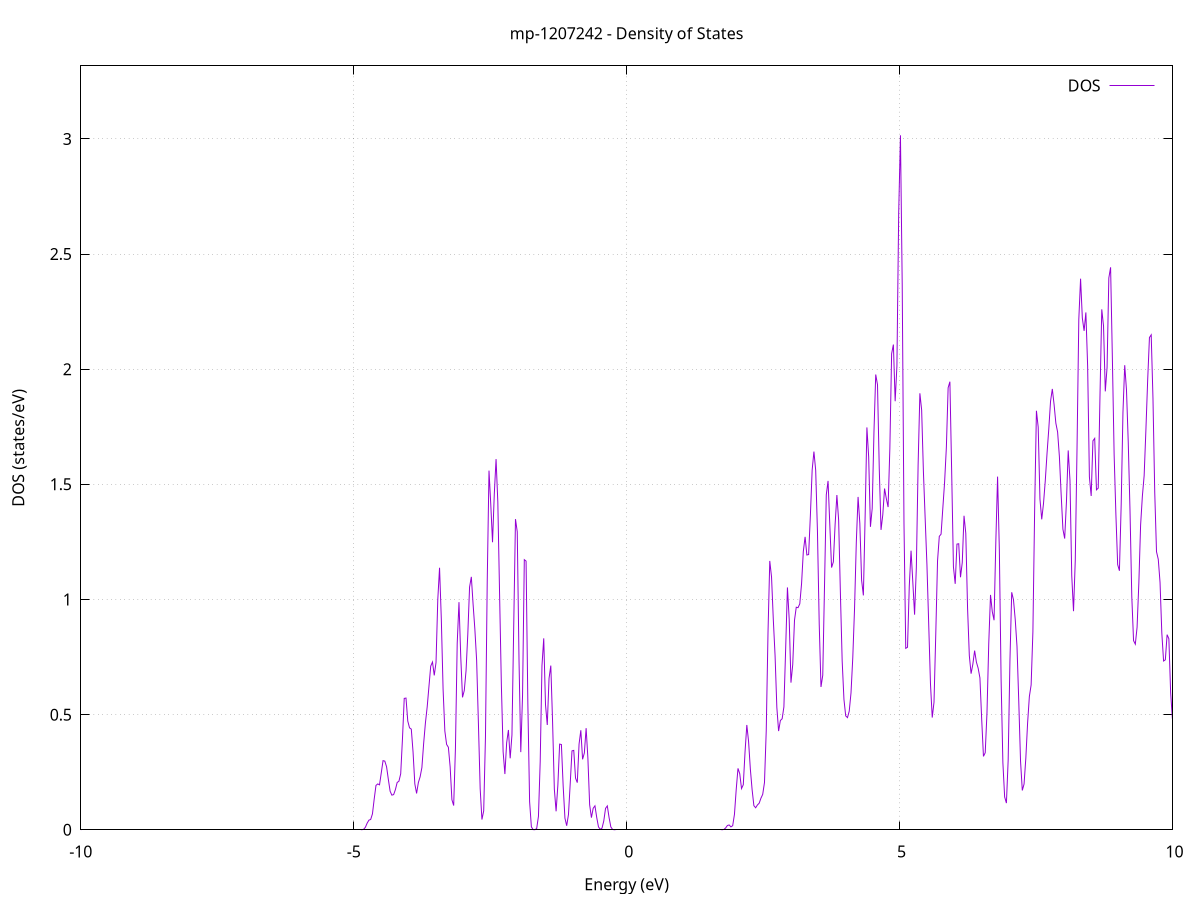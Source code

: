 set title 'mp-1207242 - Density of States'
set xlabel 'Energy (eV)'
set ylabel 'DOS (states/eV)'
set grid
set xrange [-10:10]
set yrange [0:3.317]
set xzeroaxis lt -1
set terminal png size 800,600
set output 'mp-1207242_dos_gnuplot.png'
plot '-' using 1:2 with lines title 'DOS'
-33.837900 0.000000
-33.805600 0.000000
-33.773200 0.000000
-33.740900 0.000000
-33.708500 0.000000
-33.676200 0.000000
-33.643800 0.000000
-33.611500 0.000000
-33.579100 0.000000
-33.546800 0.000000
-33.514400 0.000000
-33.482100 0.000000
-33.449700 0.000000
-33.417400 0.000000
-33.385000 0.000000
-33.352700 0.000000
-33.320300 0.000000
-33.288000 0.000000
-33.255600 0.000000
-33.223300 0.000000
-33.190900 0.000000
-33.158600 0.000000
-33.126200 0.000000
-33.093900 0.000000
-33.061500 0.000000
-33.029100 0.000000
-32.996800 0.000000
-32.964400 0.000000
-32.932100 0.000000
-32.899700 0.000000
-32.867400 0.000000
-32.835000 0.000000
-32.802700 0.000000
-32.770300 0.000000
-32.738000 0.000000
-32.705600 0.000000
-32.673300 0.000000
-32.640900 0.000000
-32.608600 0.000000
-32.576200 0.000000
-32.543900 0.000000
-32.511500 0.000000
-32.479200 0.000000
-32.446800 0.000000
-32.414500 0.000000
-32.382100 0.000000
-32.349800 0.000000
-32.317400 0.000000
-32.285100 0.000000
-32.252700 0.000000
-32.220400 0.000000
-32.188000 0.000000
-32.155700 0.000000
-32.123300 0.000000
-32.091000 0.000000
-32.058600 0.000000
-32.026300 0.000000
-31.993900 0.000000
-31.961600 0.000000
-31.929200 0.000000
-31.896800 0.000000
-31.864500 0.000000
-31.832100 0.000000
-31.799800 0.000000
-31.767400 0.000000
-31.735100 0.000000
-31.702700 0.000000
-31.670400 0.000000
-31.638000 0.000000
-31.605700 0.000000
-31.573300 0.000000
-31.541000 0.000000
-31.508600 0.000000
-31.476300 0.000000
-31.443900 0.000000
-31.411600 0.000000
-31.379200 0.000000
-31.346900 0.000000
-31.314500 0.000000
-31.282200 0.000000
-31.249800 0.000000
-31.217500 0.000000
-31.185100 0.000000
-31.152800 0.000000
-31.120400 0.000000
-31.088100 0.000000
-31.055700 0.000000
-31.023400 0.000100
-30.991000 0.003100
-30.958700 0.041600
-30.926300 0.273400
-30.894000 0.955700
-30.861600 1.995700
-30.829300 3.000200
-30.796900 3.977600
-30.764500 4.869100
-30.732200 4.978000
-30.699800 4.170700
-30.667500 3.141200
-30.635100 2.102300
-30.602800 1.037000
-30.570400 0.310700
-30.538100 0.049900
-30.505700 0.004000
-30.473400 0.000200
-30.441000 0.000000
-30.408700 0.000000
-30.376300 0.000000
-30.344000 0.000000
-30.311600 0.000000
-30.279300 0.000000
-30.246900 0.000000
-30.214600 0.000000
-30.182200 0.000000
-30.149900 0.000000
-30.117500 0.000000
-30.085200 0.000000
-30.052800 0.000000
-30.020500 0.000000
-29.988100 0.000000
-29.955800 0.000000
-29.923400 0.000000
-29.891100 0.000000
-29.858700 0.000000
-29.826400 0.000000
-29.794000 0.000000
-29.761700 0.000000
-29.729300 0.000000
-29.697000 0.000000
-29.664600 0.000000
-29.632200 0.000000
-29.599900 0.000000
-29.567500 0.000000
-29.535200 0.000000
-29.502800 0.000000
-29.470500 0.000000
-29.438100 0.000000
-29.405800 0.000000
-29.373400 0.000000
-29.341100 0.000000
-29.308700 0.000000
-29.276400 0.000000
-29.244000 0.000000
-29.211700 0.000000
-29.179300 0.000000
-29.147000 0.000000
-29.114600 0.000000
-29.082300 0.000000
-29.049900 0.000000
-29.017600 0.000000
-28.985200 0.000000
-28.952900 0.000000
-28.920500 0.000000
-28.888200 0.000000
-28.855800 0.000000
-28.823500 0.000000
-28.791100 0.000000
-28.758800 0.000000
-28.726400 0.000000
-28.694100 0.000000
-28.661700 0.000000
-28.629400 0.000000
-28.597000 0.000000
-28.564700 0.000000
-28.532300 0.000000
-28.499900 0.000000
-28.467600 0.000000
-28.435200 0.000000
-28.402900 0.000000
-28.370500 0.000000
-28.338200 0.000000
-28.305800 0.000000
-28.273500 0.000000
-28.241100 0.000000
-28.208800 0.000000
-28.176400 0.000000
-28.144100 0.000000
-28.111700 0.000000
-28.079400 0.000000
-28.047000 0.000000
-28.014700 0.000000
-27.982300 0.000000
-27.950000 0.000000
-27.917600 0.000000
-27.885300 0.000000
-27.852900 0.000000
-27.820600 0.000000
-27.788200 0.000000
-27.755900 0.000000
-27.723500 0.000000
-27.691200 0.000000
-27.658800 0.000000
-27.626500 0.000000
-27.594100 0.000000
-27.561800 0.000000
-27.529400 0.000000
-27.497100 0.000000
-27.464700 0.000000
-27.432400 0.000000
-27.400000 0.000000
-27.367600 0.000000
-27.335300 0.000000
-27.302900 0.000000
-27.270600 0.000000
-27.238200 0.000000
-27.205900 0.000000
-27.173500 0.000000
-27.141200 0.000000
-27.108800 0.000000
-27.076500 0.000000
-27.044100 0.000000
-27.011800 0.000000
-26.979400 0.000000
-26.947100 0.000000
-26.914700 0.000000
-26.882400 0.000000
-26.850000 0.000000
-26.817700 0.000000
-26.785300 0.000000
-26.753000 0.000000
-26.720600 0.000000
-26.688300 0.000000
-26.655900 0.000000
-26.623600 0.000000
-26.591200 0.000000
-26.558900 0.000000
-26.526500 0.000000
-26.494200 0.000000
-26.461800 0.000000
-26.429500 0.000000
-26.397100 0.000000
-26.364800 0.000000
-26.332400 0.000000
-26.300000 0.000000
-26.267700 0.000000
-26.235300 0.000000
-26.203000 0.000000
-26.170600 0.000000
-26.138300 0.000000
-26.105900 0.000000
-26.073600 0.000000
-26.041200 0.000000
-26.008900 0.000000
-25.976500 0.000000
-25.944200 0.000000
-25.911800 0.000000
-25.879500 0.000000
-25.847100 0.000000
-25.814800 0.000000
-25.782400 0.000000
-25.750100 0.000000
-25.717700 0.000000
-25.685400 0.000000
-25.653000 0.000000
-25.620700 0.000000
-25.588300 0.000000
-25.556000 0.000000
-25.523600 0.000000
-25.491300 0.000000
-25.458900 0.000000
-25.426600 0.000000
-25.394200 0.000000
-25.361900 0.000000
-25.329500 0.000000
-25.297200 0.000000
-25.264800 0.000000
-25.232500 0.000000
-25.200100 0.000000
-25.167700 0.000000
-25.135400 0.000000
-25.103000 0.000000
-25.070700 0.000000
-25.038300 0.000000
-25.006000 0.000000
-24.973600 0.000000
-24.941300 0.000000
-24.908900 0.000000
-24.876600 0.000000
-24.844200 0.000000
-24.811900 0.000000
-24.779500 0.000000
-24.747200 0.000000
-24.714800 0.000000
-24.682500 0.000000
-24.650100 0.000000
-24.617800 0.000000
-24.585400 0.000000
-24.553100 0.000000
-24.520700 0.000000
-24.488400 0.000000
-24.456000 0.000000
-24.423700 0.000000
-24.391300 0.000000
-24.359000 0.000000
-24.326600 0.000000
-24.294300 0.000000
-24.261900 0.000000
-24.229600 0.000000
-24.197200 0.000000
-24.164900 0.000000
-24.132500 0.000000
-24.100200 0.000000
-24.067800 0.000000
-24.035400 0.000000
-24.003100 0.000000
-23.970700 0.000000
-23.938400 0.000000
-23.906000 0.000000
-23.873700 0.000000
-23.841300 0.000000
-23.809000 0.000000
-23.776600 0.000000
-23.744300 0.000000
-23.711900 0.000000
-23.679600 0.000000
-23.647200 0.000000
-23.614900 0.000000
-23.582500 0.000000
-23.550200 0.000000
-23.517800 0.000000
-23.485500 0.000000
-23.453100 0.000000
-23.420800 0.000000
-23.388400 0.000000
-23.356100 0.000000
-23.323700 0.000000
-23.291400 0.000000
-23.259000 0.000000
-23.226700 0.000000
-23.194300 0.000000
-23.162000 0.000000
-23.129600 0.000000
-23.097300 0.000000
-23.064900 0.000000
-23.032600 0.000000
-23.000200 0.000000
-22.967900 0.000000
-22.935500 0.000000
-22.903100 0.000000
-22.870800 0.000000
-22.838400 0.000000
-22.806100 0.000000
-22.773700 0.000000
-22.741400 0.000000
-22.709000 0.000000
-22.676700 0.000000
-22.644300 0.000000
-22.612000 0.000000
-22.579600 0.000000
-22.547300 0.000000
-22.514900 0.000000
-22.482600 0.000000
-22.450200 0.000000
-22.417900 0.000000
-22.385500 0.000000
-22.353200 0.000000
-22.320800 0.000000
-22.288500 0.000000
-22.256100 0.000000
-22.223800 0.000000
-22.191400 0.000000
-22.159100 0.000000
-22.126700 0.000000
-22.094400 0.000000
-22.062000 0.000000
-22.029700 0.000000
-21.997300 0.000000
-21.965000 0.000000
-21.932600 0.000000
-21.900300 0.000000
-21.867900 0.000000
-21.835600 0.000000
-21.803200 0.000000
-21.770800 0.000000
-21.738500 0.000000
-21.706100 0.000000
-21.673800 0.000000
-21.641400 0.000000
-21.609100 0.000000
-21.576700 0.000000
-21.544400 0.000000
-21.512000 0.000000
-21.479700 0.000000
-21.447300 0.000000
-21.415000 0.000000
-21.382600 0.000000
-21.350300 0.000000
-21.317900 0.000000
-21.285600 0.000000
-21.253200 0.000000
-21.220900 0.000000
-21.188500 0.000000
-21.156200 0.000000
-21.123800 0.000000
-21.091500 0.000000
-21.059100 0.000000
-21.026800 0.000000
-20.994400 0.000000
-20.962100 0.000000
-20.929700 0.000000
-20.897400 0.000000
-20.865000 0.000000
-20.832700 0.000000
-20.800300 0.000000
-20.768000 0.000000
-20.735600 0.000000
-20.703300 0.000000
-20.670900 0.000000
-20.638500 0.000000
-20.606200 0.000000
-20.573800 0.000000
-20.541500 0.000000
-20.509100 0.000000
-20.476800 0.000000
-20.444400 0.000000
-20.412100 0.000000
-20.379700 0.000000
-20.347400 0.000000
-20.315000 0.000000
-20.282700 0.000000
-20.250300 0.000000
-20.218000 0.000000
-20.185600 0.000000
-20.153300 0.000000
-20.120900 0.000000
-20.088600 0.000000
-20.056200 0.000000
-20.023900 0.000000
-19.991500 0.000000
-19.959200 0.000000
-19.926800 0.000000
-19.894500 0.000000
-19.862100 0.000000
-19.829800 0.000000
-19.797400 0.000000
-19.765100 0.000000
-19.732700 0.000000
-19.700400 0.000000
-19.668000 0.000000
-19.635700 0.000000
-19.603300 0.000000
-19.571000 0.000000
-19.538600 0.000000
-19.506200 0.000000
-19.473900 0.000000
-19.441500 0.000000
-19.409200 0.000000
-19.376800 0.000000
-19.344500 0.000000
-19.312100 0.000000
-19.279800 0.000000
-19.247400 0.000000
-19.215100 0.000000
-19.182700 0.000000
-19.150400 0.000000
-19.118000 0.000000
-19.085700 0.000000
-19.053300 0.000000
-19.021000 0.000000
-18.988600 0.000000
-18.956300 0.000000
-18.923900 0.000000
-18.891600 0.000000
-18.859200 0.000000
-18.826900 0.000000
-18.794500 0.000000
-18.762200 0.000000
-18.729800 0.000000
-18.697500 0.000000
-18.665100 0.000000
-18.632800 0.000000
-18.600400 0.000000
-18.568100 0.000000
-18.535700 0.000000
-18.503400 0.000000
-18.471000 0.000000
-18.438700 0.000000
-18.406300 0.000000
-18.373900 0.000000
-18.341600 0.000000
-18.309200 0.000000
-18.276900 0.000000
-18.244500 0.000000
-18.212200 0.000000
-18.179800 0.000000
-18.147500 0.000000
-18.115100 0.000000
-18.082800 0.000000
-18.050400 0.000000
-18.018100 0.000000
-17.985700 0.000000
-17.953400 0.000000
-17.921000 0.000000
-17.888700 0.000000
-17.856300 0.000000
-17.824000 0.000000
-17.791600 0.000000
-17.759300 0.000000
-17.726900 0.000000
-17.694600 0.000000
-17.662200 0.000000
-17.629900 0.000000
-17.597500 0.000000
-17.565200 0.000000
-17.532800 0.000000
-17.500500 0.000000
-17.468100 0.000000
-17.435800 0.000000
-17.403400 0.000000
-17.371100 0.000000
-17.338700 0.000000
-17.306400 0.000000
-17.274000 0.000000
-17.241600 0.000000
-17.209300 0.000000
-17.176900 0.000000
-17.144600 0.000000
-17.112200 0.000000
-17.079900 0.000000
-17.047500 0.000000
-17.015200 0.000000
-16.982800 0.000000
-16.950500 0.000000
-16.918100 0.000000
-16.885800 0.000000
-16.853400 0.000000
-16.821100 0.000000
-16.788700 0.000000
-16.756400 0.000000
-16.724000 0.000000
-16.691700 0.000000
-16.659300 0.000000
-16.627000 0.000000
-16.594600 0.000000
-16.562300 0.000000
-16.529900 0.000000
-16.497600 0.000000
-16.465200 0.000000
-16.432900 0.000000
-16.400500 0.000000
-16.368200 0.000000
-16.335800 0.000000
-16.303500 0.000000
-16.271100 0.000000
-16.238800 0.000000
-16.206400 0.000000
-16.174100 0.000000
-16.141700 0.000000
-16.109300 0.000000
-16.077000 0.000000
-16.044600 0.000000
-16.012300 0.000000
-15.979900 0.000000
-15.947600 0.000000
-15.915200 0.000000
-15.882900 0.000000
-15.850500 0.000000
-15.818200 0.000000
-15.785800 0.000000
-15.753500 0.000000
-15.721100 0.000000
-15.688800 0.000000
-15.656400 0.000000
-15.624100 0.000000
-15.591700 0.000000
-15.559400 0.000000
-15.527000 0.000000
-15.494700 0.000000
-15.462300 0.000000
-15.430000 0.000000
-15.397600 0.000000
-15.365300 0.000000
-15.332900 0.000000
-15.300600 0.000000
-15.268200 0.000000
-15.235900 0.000000
-15.203500 0.000000
-15.171200 0.000000
-15.138800 0.000000
-15.106500 0.000000
-15.074100 0.000000
-15.041800 0.000000
-15.009400 0.000000
-14.977000 0.000000
-14.944700 0.000000
-14.912300 0.000000
-14.880000 0.000000
-14.847600 0.000000
-14.815300 0.000000
-14.782900 0.000000
-14.750600 0.000000
-14.718200 0.000000
-14.685900 0.000000
-14.653500 0.000000
-14.621200 0.000000
-14.588800 0.000000
-14.556500 0.000000
-14.524100 0.000000
-14.491800 0.000000
-14.459400 0.000000
-14.427100 0.000000
-14.394700 0.000000
-14.362400 0.000000
-14.330000 0.000000
-14.297700 0.000000
-14.265300 0.000000
-14.233000 0.000000
-14.200600 0.000000
-14.168300 0.000000
-14.135900 0.000000
-14.103600 0.000000
-14.071200 0.000000
-14.038900 0.000000
-14.006500 0.000000
-13.974200 0.000000
-13.941800 0.000000
-13.909500 0.000000
-13.877100 0.000000
-13.844700 0.000000
-13.812400 0.000000
-13.780000 0.000100
-13.747700 0.003400
-13.715300 0.037800
-13.683000 0.203900
-13.650600 0.551200
-13.618300 0.841800
-13.585900 1.018700
-13.553600 1.479400
-13.521200 2.184700
-13.488900 2.510000
-13.456500 2.335400
-13.424200 1.971200
-13.391800 1.766800
-13.359500 1.678500
-13.327100 1.271600
-13.294800 0.665300
-13.262400 0.641700
-13.230100 1.291600
-13.197700 1.804500
-13.165400 1.787500
-13.133000 1.693700
-13.100700 2.166000
-13.068300 3.045200
-13.036000 3.301300
-13.003600 3.016600
-12.971300 3.139000
-12.938900 3.760400
-12.906600 4.198100
-12.874200 4.107000
-12.841900 4.096900
-12.809500 4.224200
-12.777100 3.812500
-12.744800 3.139300
-12.712400 2.621300
-12.680100 2.069400
-12.647700 1.233000
-12.615400 0.432300
-12.583000 0.083800
-12.550700 0.083600
-12.518300 0.433000
-12.486000 1.230400
-12.453600 1.967200
-12.421300 2.174000
-12.388900 2.281200
-12.356600 2.555400
-12.324200 2.417100
-12.291900 1.745600
-12.259500 1.263700
-12.227200 1.110400
-12.194800 0.823200
-12.162500 0.366800
-12.130100 0.084700
-12.097800 0.009500
-12.065400 0.000500
-12.033100 0.000000
-12.000700 0.000000
-11.968400 0.000000
-11.936000 0.000000
-11.903700 0.000000
-11.871300 0.000000
-11.839000 0.000000
-11.806600 0.000000
-11.774300 0.000000
-11.741900 0.000000
-11.709600 0.000000
-11.677200 0.000100
-11.644800 0.003200
-11.612500 0.041600
-11.580100 0.276700
-11.547800 1.002000
-11.515400 2.180000
-11.483100 3.478100
-11.450700 5.203100
-11.418400 7.691700
-11.386000 10.200400
-11.353700 12.516200
-11.321300 18.266900
-11.289000 29.206500
-11.256600 38.528900
-11.224300 41.823600
-11.191900 42.434400
-11.159600 37.888100
-11.127200 26.641800
-11.094900 16.275500
-11.062500 9.100100
-11.030200 4.239400
-10.997800 1.583400
-10.965500 0.438700
-10.933100 0.076900
-10.900800 0.007500
-10.868400 0.000400
-10.836100 0.000000
-10.803700 0.000000
-10.771400 0.000000
-10.739000 0.000000
-10.706700 0.000000
-10.674300 0.000000
-10.642000 0.000000
-10.609600 0.000000
-10.577300 0.000000
-10.544900 0.000000
-10.512500 0.000000
-10.480200 0.000000
-10.447800 0.000000
-10.415500 0.000000
-10.383100 0.000000
-10.350800 0.000000
-10.318400 0.000000
-10.286100 0.000000
-10.253700 0.000000
-10.221400 0.000000
-10.189000 0.000000
-10.156700 0.000000
-10.124300 0.000000
-10.092000 0.000000
-10.059600 0.000000
-10.027300 0.000000
-9.994900 0.000000
-9.962600 0.000000
-9.930200 0.000000
-9.897900 0.000000
-9.865500 0.000000
-9.833200 0.000000
-9.800800 0.000000
-9.768500 0.000000
-9.736100 0.000000
-9.703800 0.000000
-9.671400 0.000000
-9.639100 0.000000
-9.606700 0.000000
-9.574400 0.000000
-9.542000 0.000000
-9.509700 0.000000
-9.477300 0.000000
-9.445000 0.000000
-9.412600 0.000000
-9.380200 0.000000
-9.347900 0.000000
-9.315500 0.000000
-9.283200 0.000000
-9.250800 0.000000
-9.218500 0.000000
-9.186100 0.000000
-9.153800 0.000000
-9.121400 0.000000
-9.089100 0.000000
-9.056700 0.000000
-9.024400 0.000000
-8.992000 0.000000
-8.959700 0.000000
-8.927300 0.000000
-8.895000 0.000000
-8.862600 0.000000
-8.830300 0.000000
-8.797900 0.000000
-8.765600 0.000000
-8.733200 0.000000
-8.700900 0.000000
-8.668500 0.000000
-8.636200 0.000000
-8.603800 0.000000
-8.571500 0.000000
-8.539100 0.000000
-8.506800 0.000000
-8.474400 0.000000
-8.442100 0.000000
-8.409700 0.000000
-8.377400 0.000000
-8.345000 0.000000
-8.312700 0.000000
-8.280300 0.000000
-8.247900 0.000000
-8.215600 0.000000
-8.183200 0.000000
-8.150900 0.000000
-8.118500 0.000000
-8.086200 0.000000
-8.053800 0.000000
-8.021500 0.000000
-7.989100 0.000000
-7.956800 0.000000
-7.924400 0.000000
-7.892100 0.000000
-7.859700 0.000000
-7.827400 0.000000
-7.795000 0.000000
-7.762700 0.000000
-7.730300 0.000000
-7.698000 0.000000
-7.665600 0.000000
-7.633300 0.000000
-7.600900 0.000000
-7.568600 0.000000
-7.536200 0.000000
-7.503900 0.000000
-7.471500 0.000000
-7.439200 0.000000
-7.406800 0.000000
-7.374500 0.000000
-7.342100 0.000000
-7.309800 0.000000
-7.277400 0.000000
-7.245100 0.000000
-7.212700 0.000000
-7.180400 0.000000
-7.148000 0.000000
-7.115600 0.000000
-7.083300 0.000000
-7.050900 0.000000
-7.018600 0.000000
-6.986200 0.000000
-6.953900 0.000000
-6.921500 0.000000
-6.889200 0.000000
-6.856800 0.000000
-6.824500 0.000000
-6.792100 0.000000
-6.759800 0.000000
-6.727400 0.000000
-6.695100 0.000000
-6.662700 0.000000
-6.630400 0.000000
-6.598000 0.000000
-6.565700 0.000000
-6.533300 0.000000
-6.501000 0.000000
-6.468600 0.000000
-6.436300 0.000000
-6.403900 0.000000
-6.371600 0.000000
-6.339200 0.000000
-6.306900 0.000000
-6.274500 0.000000
-6.242200 0.000000
-6.209800 0.000000
-6.177500 0.000000
-6.145100 0.000000
-6.112800 0.000000
-6.080400 0.000000
-6.048100 0.000000
-6.015700 0.000000
-5.983300 0.000000
-5.951000 0.000000
-5.918600 0.000000
-5.886300 0.000000
-5.853900 0.000000
-5.821600 0.000000
-5.789200 0.000000
-5.756900 0.000000
-5.724500 0.000000
-5.692200 0.000000
-5.659800 0.000000
-5.627500 0.000000
-5.595100 0.000000
-5.562800 0.000000
-5.530400 0.000000
-5.498100 0.000000
-5.465700 0.000000
-5.433400 0.000000
-5.401000 0.000000
-5.368700 0.000000
-5.336300 0.000000
-5.304000 0.000000
-5.271600 0.000000
-5.239300 0.000000
-5.206900 0.000000
-5.174600 0.000000
-5.142200 0.000000
-5.109900 0.000000
-5.077500 0.000000
-5.045200 0.000000
-5.012800 0.000000
-4.980500 0.000000
-4.948100 0.000000
-4.915800 0.000000
-4.883400 0.000000
-4.851000 0.000200
-4.818700 0.002000
-4.786300 0.010800
-4.754000 0.028700
-4.721600 0.041800
-4.689300 0.044800
-4.656900 0.069000
-4.624600 0.133900
-4.592200 0.192600
-4.559900 0.199100
-4.527500 0.195200
-4.495200 0.247200
-4.462800 0.300200
-4.430500 0.298200
-4.398100 0.273600
-4.365800 0.218900
-4.333400 0.167600
-4.301100 0.150400
-4.268700 0.152700
-4.236400 0.174400
-4.204000 0.205400
-4.171700 0.210900
-4.139300 0.243100
-4.107000 0.394700
-4.074600 0.570500
-4.042300 0.571900
-4.009900 0.472200
-3.977600 0.442700
-3.945200 0.437000
-3.912900 0.337300
-3.880500 0.199200
-3.848200 0.157800
-3.815800 0.205000
-3.783500 0.229900
-3.751100 0.270100
-3.718700 0.375300
-3.686400 0.464200
-3.654000 0.533700
-3.621700 0.622400
-3.589300 0.710800
-3.557000 0.728500
-3.524600 0.670400
-3.492300 0.726200
-3.459900 1.000000
-3.427600 1.137700
-3.395200 0.915000
-3.362900 0.611100
-3.330500 0.428800
-3.298200 0.370600
-3.265800 0.358200
-3.233500 0.273200
-3.201100 0.130500
-3.168800 0.105200
-3.136400 0.355000
-3.104100 0.809100
-3.071700 0.988400
-3.039400 0.752700
-3.007000 0.575000
-2.974700 0.604700
-2.942300 0.690000
-2.910000 0.849200
-2.877600 1.053900
-2.845300 1.098200
-2.812900 0.978600
-2.780600 0.870600
-2.748200 0.736000
-2.715900 0.464500
-2.683500 0.179100
-2.651200 0.044400
-2.618800 0.082000
-2.586400 0.403700
-2.554100 1.077700
-2.521700 1.559600
-2.489400 1.413600
-2.457000 1.248600
-2.424700 1.457700
-2.392300 1.609600
-2.360000 1.423100
-2.327600 1.021400
-2.295300 0.631000
-2.262900 0.338900
-2.230600 0.242000
-2.198200 0.377900
-2.165900 0.433400
-2.133500 0.310400
-2.101200 0.411900
-2.068800 0.884600
-2.036500 1.349000
-2.004100 1.294100
-1.971800 0.735900
-1.939400 0.337300
-1.907100 0.584500
-1.874700 1.172800
-1.842400 1.166600
-1.810000 0.549000
-1.777700 0.121900
-1.745300 0.012700
-1.713000 0.000600
-1.680600 0.000200
-1.648300 0.005400
-1.615900 0.058200
-1.583600 0.295500
-1.551200 0.712700
-1.518900 0.831300
-1.486500 0.543200
-1.454100 0.455100
-1.421800 0.657300
-1.389400 0.712900
-1.357100 0.470500
-1.324700 0.176600
-1.292400 0.080100
-1.260000 0.194100
-1.227700 0.372000
-1.195300 0.370300
-1.163000 0.190200
-1.130600 0.050600
-1.098300 0.017500
-1.065900 0.066200
-1.033600 0.201400
-1.001200 0.342600
-0.968900 0.344700
-0.936500 0.224400
-0.904200 0.204700
-0.871800 0.371900
-0.839500 0.432100
-0.807100 0.305900
-0.774800 0.333600
-0.742400 0.441300
-0.710100 0.311800
-0.677700 0.108500
-0.645400 0.052700
-0.613000 0.093400
-0.580700 0.104000
-0.548300 0.053600
-0.516000 0.012600
-0.483600 0.002000
-0.451300 0.007200
-0.418900 0.038200
-0.386600 0.092900
-0.354200 0.103600
-0.321800 0.052900
-0.289500 0.012300
-0.257100 0.001300
-0.224800 0.000100
-0.192400 0.000000
-0.160100 0.000000
-0.127700 0.000000
-0.095400 0.000000
-0.063000 0.000000
-0.030700 0.000000
0.001700 0.000000
0.034000 0.000000
0.066400 0.000000
0.098700 0.000000
0.131100 0.000000
0.163400 0.000000
0.195800 0.000000
0.228100 0.000000
0.260500 0.000000
0.292800 0.000000
0.325200 0.000000
0.357500 0.000000
0.389900 0.000000
0.422200 0.000000
0.454600 0.000000
0.486900 0.000000
0.519300 0.000000
0.551600 0.000000
0.584000 0.000000
0.616300 0.000000
0.648700 0.000000
0.681000 0.000000
0.713400 0.000000
0.745800 0.000000
0.778100 0.000000
0.810500 0.000000
0.842800 0.000000
0.875200 0.000000
0.907500 0.000000
0.939900 0.000000
0.972200 0.000000
1.004600 0.000000
1.036900 0.000000
1.069300 0.000000
1.101600 0.000000
1.134000 0.000000
1.166300 0.000000
1.198700 0.000000
1.231000 0.000000
1.263400 0.000000
1.295700 0.000000
1.328100 0.000000
1.360400 0.000000
1.392800 0.000000
1.425100 0.000000
1.457500 0.000000
1.489800 0.000000
1.522200 0.000000
1.554500 0.000000
1.586900 0.000000
1.619200 0.000000
1.651600 0.000000
1.683900 0.000000
1.716300 0.000000
1.748600 0.000100
1.781000 0.001400
1.813300 0.007700
1.845700 0.018600
1.878100 0.020900
1.910400 0.012600
1.942800 0.017800
1.975100 0.067000
2.007500 0.175300
2.039800 0.266600
2.072200 0.243300
2.104500 0.178900
2.136900 0.195600
2.169200 0.339300
2.201600 0.455100
2.233900 0.383100
2.266300 0.263200
2.298600 0.174000
2.331000 0.104600
2.363300 0.095600
2.395700 0.107600
2.428000 0.115400
2.460400 0.137200
2.492700 0.153700
2.525100 0.205200
2.557400 0.430500
2.589800 0.856600
2.622100 1.167400
2.654500 1.097400
2.686800 0.913100
2.719200 0.756400
2.751500 0.531400
2.783900 0.428600
2.816200 0.474500
2.848600 0.482000
2.880900 0.533400
2.913300 0.787100
2.945600 1.052200
2.978000 0.914800
3.010400 0.638800
3.042700 0.717400
3.075100 0.910000
3.107400 0.966400
3.139800 0.964400
3.172100 0.981200
3.204500 1.068500
3.236800 1.208600
3.269200 1.272000
3.301500 1.193200
3.333900 1.195000
3.366200 1.366100
3.398600 1.562000
3.430900 1.642200
3.463300 1.560700
3.495600 1.295200
3.528000 0.894000
3.560300 0.620200
3.592700 0.671000
3.625000 1.060000
3.657400 1.454400
3.689700 1.514800
3.722100 1.323200
3.754400 1.138500
3.786800 1.163100
3.819100 1.325700
3.851500 1.453500
3.883800 1.344100
3.916200 1.025000
3.948500 0.732800
3.980900 0.566400
4.013200 0.494500
4.045600 0.487000
4.077900 0.515200
4.110300 0.594500
4.142700 0.747000
4.175000 0.959900
4.207400 1.247800
4.239700 1.445300
4.272100 1.330100
4.304400 1.083800
4.336800 1.017700
4.369100 1.360600
4.401500 1.747200
4.433800 1.619300
4.466200 1.315400
4.498500 1.395000
4.530900 1.728100
4.563200 1.976800
4.595600 1.932600
4.627900 1.568500
4.660300 1.302100
4.692600 1.367900
4.725000 1.481800
4.757300 1.437900
4.789700 1.401300
4.822000 1.656500
4.854400 2.067100
4.886700 2.106900
4.919100 1.860900
4.951400 2.013500
4.983800 2.677300
5.016100 3.015500
5.048500 2.365900
5.080800 1.330400
5.113200 0.787800
5.145500 0.792600
5.177900 1.058500
5.210200 1.211700
5.242600 1.075800
5.275000 0.934000
5.307300 1.138500
5.339700 1.584000
5.372000 1.895300
5.404400 1.822700
5.436700 1.555300
5.469100 1.350700
5.501400 1.149700
5.533800 0.893600
5.566100 0.633900
5.598500 0.487300
5.630800 0.553700
5.663200 0.850000
5.695500 1.167500
5.727900 1.274300
5.760200 1.283500
5.792600 1.397300
5.824900 1.509200
5.857300 1.660600
5.889600 1.919200
5.922000 1.945700
5.954300 1.556300
5.986700 1.141800
6.019000 1.068000
6.051400 1.240500
6.083700 1.242000
6.116100 1.096500
6.148400 1.159900
6.180800 1.363400
6.213100 1.287300
6.245500 0.963400
6.277800 0.756400
6.310200 0.677900
6.342500 0.719100
6.374900 0.778100
6.407300 0.728200
6.439600 0.701700
6.472000 0.659400
6.504300 0.480400
6.536700 0.318700
6.569000 0.334500
6.601400 0.508500
6.633700 0.808400
6.666100 1.019900
6.698400 0.947200
6.730800 0.909900
6.763100 1.247600
6.795500 1.533500
6.827800 1.216800
6.860200 0.649900
6.892500 0.291800
6.924900 0.142600
6.957200 0.115800
6.989600 0.303500
7.021900 0.733100
7.054300 1.031300
7.086600 0.999000
7.119000 0.912800
7.151300 0.796000
7.183700 0.557100
7.216000 0.298400
7.248400 0.170800
7.280700 0.198500
7.313100 0.311100
7.345400 0.463400
7.377800 0.578500
7.410100 0.628800
7.442500 0.859300
7.474800 1.392600
7.507200 1.819400
7.539600 1.748300
7.571900 1.436000
7.604300 1.348000
7.636600 1.416200
7.669000 1.514300
7.701300 1.633600
7.733700 1.740600
7.766000 1.861000
7.798400 1.914200
7.830700 1.846200
7.863100 1.765500
7.895400 1.726700
7.927800 1.620600
7.960100 1.456900
7.992500 1.305200
8.024800 1.264500
8.057200 1.424400
8.089500 1.647100
8.121900 1.516600
8.154200 1.103800
8.186600 0.949200
8.218900 1.170400
8.251300 1.661600
8.283600 2.216600
8.316000 2.392900
8.348300 2.221800
8.380700 2.166200
8.413000 2.246400
8.445400 2.013100
8.477700 1.532300
8.510100 1.449500
8.542400 1.688800
8.574800 1.699600
8.607100 1.476100
8.639500 1.483600
8.671900 1.887500
8.704200 2.259800
8.736600 2.187300
8.768900 1.903700
8.801300 2.007300
8.833600 2.396000
8.866000 2.442300
8.898300 2.050000
8.930700 1.629800
8.963000 1.369200
8.995400 1.151300
9.027700 1.124700
9.060100 1.412400
9.092400 1.812300
9.124800 2.017300
9.157100 1.909400
9.189500 1.681900
9.221800 1.384100
9.254200 1.012800
9.286500 0.821300
9.318900 0.805800
9.351200 0.879300
9.383600 1.072200
9.415900 1.323900
9.448300 1.449100
9.480600 1.537600
9.513000 1.737600
9.545300 1.953000
9.577700 2.137500
9.610000 2.149200
9.642400 1.872100
9.674700 1.464700
9.707100 1.207400
9.739400 1.174400
9.771800 1.073900
9.804200 0.855000
9.836500 0.732800
9.868900 0.738000
9.901200 0.847300
9.933600 0.829300
9.965900 0.595500
9.998300 0.481600
10.030600 0.521400
10.063000 0.566600
10.095300 0.693500
10.127700 0.786800
10.160000 0.731700
10.192400 0.674500
10.224700 0.707400
10.257100 0.832400
10.289400 0.999100
10.321800 1.022900
10.354100 0.885300
10.386500 0.896900
10.418800 1.123800
10.451200 1.470100
10.483500 1.875400
10.515900 2.059400
10.548200 1.723700
10.580600 1.143100
10.612900 0.929500
10.645300 1.228100
10.677600 1.509200
10.710000 1.368300
10.742300 1.060300
10.774700 0.874500
10.807000 0.873600
10.839400 1.169500
10.871700 1.601100
10.904100 1.736500
10.936500 1.425700
10.968800 0.970900
11.001200 0.858000
11.033500 0.986400
11.065900 1.034600
11.098200 0.978600
11.130600 0.881000
11.162900 0.739200
11.195300 0.725800
11.227600 1.009600
11.260000 1.440800
11.292300 1.754300
11.324700 1.843700
11.357000 1.654500
11.389400 1.453600
11.421700 1.543800
11.454100 1.684300
11.486400 1.561200
11.518800 1.136700
11.551100 0.757200
11.583500 0.771800
11.615800 1.011500
11.648200 1.254100
11.680500 1.335700
11.712900 1.020200
11.745200 0.729900
11.777600 0.867300
11.809900 1.176700
11.842300 1.199200
11.874600 1.024700
11.907000 0.980600
11.939300 0.963500
11.971700 0.863200
12.004000 0.832800
12.036400 0.985900
12.068800 0.997500
12.101100 0.804300
12.133500 0.815700
12.165800 1.016100
12.198200 1.143900
12.230500 1.150700
12.262900 1.076900
12.295200 0.947600
12.327600 0.892200
12.359900 0.889100
12.392300 0.792000
12.424600 0.654800
12.457000 0.637200
12.489300 0.737600
12.521700 0.801300
12.554000 0.724500
12.586400 0.659800
12.618700 0.806800
12.651100 0.985300
12.683400 1.008500
12.715800 0.986600
12.748100 0.863700
12.780500 0.562200
12.812800 0.385100
12.845200 0.643000
12.877500 1.101400
12.909900 1.205900
12.942200 0.952900
12.974600 0.810700
13.006900 0.960100
13.039300 1.141800
13.071600 1.065600
13.104000 0.885500
13.136400 0.824900
13.168700 0.713200
13.201100 0.534400
13.233400 0.458100
13.265800 0.414500
13.298100 0.397500
13.330500 0.591600
13.362800 0.820000
13.395200 0.777200
13.427500 0.706600
13.459900 0.867600
13.492200 1.049700
13.524600 1.097000
13.556900 1.137000
13.589300 1.132600
13.621600 1.068800
13.654000 1.098600
13.686300 1.199500
13.718700 1.146900
13.751000 0.944900
13.783400 0.871500
13.815700 0.875600
13.848100 0.872300
13.880400 0.924400
13.912800 1.041200
13.945100 1.271700
13.977500 1.688900
14.009800 1.936000
14.042200 1.623900
14.074500 1.331500
14.106900 1.717800
14.139200 2.339200
14.171600 2.382400
14.203900 1.838900
14.236300 1.328700
14.268700 1.148600
14.301000 1.109200
14.333400 1.109300
14.365700 1.164000
14.398100 1.250800
14.430400 1.260400
14.462800 1.223700
14.495100 1.270800
14.527500 1.351900
14.559800 1.365800
14.592200 1.302800
14.624500 1.172700
14.656900 1.048100
14.689200 1.007200
14.721600 1.027800
14.753900 0.971000
14.786300 0.933300
14.818600 1.161200
14.851000 1.440000
14.883300 1.473000
14.915700 1.397800
14.948000 1.351200
14.980400 1.262100
15.012700 1.146500
15.045100 1.063000
15.077400 1.164100
15.109800 1.549600
15.142100 1.990700
15.174500 2.166100
15.206800 1.950900
15.239200 1.693400
15.271500 1.619900
15.303900 1.541100
15.336200 1.392900
15.368600 1.250100
15.401000 1.235000
15.433300 1.452500
15.465700 1.885100
15.498000 2.098700
15.530400 1.926800
15.562700 1.772900
15.595100 1.700500
15.627400 1.669700
15.659800 1.675500
15.692100 1.512800
15.724500 1.353900
15.756800 1.583200
15.789200 2.078200
15.821500 2.307400
15.853900 1.971900
15.886200 1.643000
15.918600 1.735500
15.950900 1.780600
15.983300 1.633200
16.015600 1.538900
16.048000 1.531800
16.080300 1.506300
16.112700 1.377800
16.145000 1.338000
16.177400 1.489700
16.209700 1.757200
16.242100 1.951100
16.274400 1.851300
16.306800 1.499900
16.339100 1.100200
16.371500 0.878400
16.403800 0.912000
16.436200 1.057600
16.468500 1.291500
16.500900 1.491200
16.533300 1.484800
16.565600 1.408200
16.598000 1.357200
16.630300 1.241100
16.662700 1.079200
16.695000 0.972500
16.727400 0.939500
16.759700 0.966800
16.792100 1.052900
16.824400 1.275900
16.856800 1.469400
16.889100 1.273100
16.921500 0.995900
16.953800 1.176500
16.986200 1.660800
17.018500 1.940500
17.050900 1.790000
17.083200 1.407400
17.115600 1.076100
17.147900 0.985500
17.180300 1.038600
17.212600 1.152000
17.245000 1.308500
17.277300 1.295600
17.309700 1.131000
17.342000 1.109600
17.374400 1.188600
17.406700 1.166000
17.439100 1.165300
17.471400 1.083000
17.503800 0.813800
17.536100 0.766200
17.568500 0.913600
17.600800 0.888200
17.633200 0.907300
17.665600 1.115000
17.697900 1.209900
17.730300 1.155800
17.762600 1.226100
17.795000 1.370500
17.827300 1.467500
17.859700 1.503000
17.892000 1.411000
17.924400 1.360800
17.956700 1.417300
17.989100 1.372700
18.021400 1.231500
18.053800 1.109500
18.086100 1.007800
18.118500 0.923300
18.150800 0.997700
18.183200 1.366500
18.215500 1.850500
18.247900 1.944200
18.280200 1.590600
18.312600 1.286500
18.344900 1.451500
18.377300 1.950300
18.409600 2.080700
18.442000 1.938100
18.474300 2.244500
18.506700 2.790200
18.539000 3.009700
18.571400 2.934800
18.603700 2.709000
18.636100 2.382600
18.668400 1.956700
18.700800 1.622200
18.733100 1.664800
18.765500 1.858600
18.797900 1.865900
18.830200 1.802100
18.862600 1.707900
18.894900 1.519700
18.927300 1.299900
18.959600 1.179600
18.992000 1.325000
19.024300 1.479600
19.056700 1.246100
19.089000 1.055600
19.121400 1.381100
19.153700 1.938400
19.186100 2.198000
19.218400 2.039500
19.250800 1.770200
19.283100 1.853400
19.315500 2.261700
19.347800 2.526600
19.380200 2.361900
19.412500 1.800700
19.444900 1.149200
19.477200 0.811600
19.509600 0.841400
19.541900 0.996700
19.574300 1.155000
19.606600 1.394200
19.639000 1.709300
19.671300 1.937400
19.703700 1.921800
19.736000 1.739300
19.768400 1.490600
19.800700 1.175600
19.833100 1.093500
19.865400 1.518400
19.897800 2.042600
19.930200 2.197400
19.962500 2.121400
19.994900 1.915300
20.027200 1.676600
20.059600 1.500600
20.091900 1.397100
20.124300 1.418200
20.156600 1.449100
20.189000 1.462400
20.221300 1.542200
20.253700 1.591700
20.286000 1.578300
20.318400 1.513700
20.350700 1.284900
20.383100 1.113200
20.415400 1.368800
20.447800 1.939100
20.480100 2.437600
20.512500 2.493000
20.544800 2.159900
20.577200 1.880100
20.609500 1.876600
20.641900 1.848400
20.674200 1.913700
20.706600 2.261400
20.738900 2.387600
20.771300 2.102200
20.803600 1.750100
20.836000 1.590900
20.868300 1.497200
20.900700 1.477500
20.933000 1.559200
20.965400 1.617000
20.997700 1.871100
21.030100 2.257300
21.062500 2.318900
21.094800 2.171000
21.127200 2.203600
21.159500 2.199800
21.191900 2.017600
21.224200 1.727800
21.256600 1.589500
21.288900 1.621800
21.321300 1.545400
21.353600 1.390100
21.386000 1.197800
21.418300 1.072500
21.450700 1.154100
21.483000 1.412000
21.515400 1.551600
21.547700 1.558800
21.580100 1.768300
21.612400 2.174700
21.644800 2.458800
21.677100 2.278100
21.709500 1.832600
21.741800 1.572500
21.774200 1.394900
21.806500 1.185900
21.838900 1.111100
21.871200 1.295600
21.903600 1.762100
21.935900 1.989100
21.968300 1.706300
22.000600 1.472200
22.033000 1.769900
22.065300 2.115700
22.097700 1.988500
22.130000 1.864100
22.162400 1.857800
22.194800 1.770900
22.227100 1.751000
22.259500 1.851300
22.291800 2.036800
22.324200 2.255500
22.356500 2.424100
22.388900 2.428400
22.421200 2.226900
22.453600 1.971200
22.485900 1.901700
22.518300 2.070500
22.550600 2.368500
22.583000 2.458700
22.615300 2.204600
22.647700 2.110200
22.680000 2.131100
22.712400 2.045500
22.744700 2.053900
22.777100 1.953400
22.809400 1.568700
22.841800 1.379100
22.874100 1.468600
22.906500 1.485100
22.938800 1.552600
22.971200 1.886700
23.003500 1.969900
23.035900 1.621500
23.068200 1.481700
23.100600 1.709700
23.132900 1.829900
23.165300 1.571100
23.197600 1.315900
23.230000 1.441500
23.262300 1.741200
23.294700 2.142000
23.327100 2.609800
23.359400 2.700800
23.391800 2.246900
23.424100 1.848600
23.456500 1.846000
23.488800 2.040400
23.521200 2.102200
23.553500 1.857600
23.585900 1.648500
23.618200 1.777900
23.650600 1.910700
23.682900 1.840700
23.715300 1.715300
23.747600 1.507600
23.780000 1.238500
23.812300 1.007500
23.844700 0.897100
23.877000 1.024800
23.909400 1.470800
23.941700 1.859100
23.974100 1.777100
24.006400 1.807600
24.038800 1.968100
24.071100 1.789800
24.103500 1.632000
24.135800 1.493000
24.168200 1.225900
24.200500 1.097500
24.232900 1.443800
24.265200 2.086800
24.297600 2.374500
24.329900 2.256500
24.362300 1.816700
24.394600 1.427600
24.427000 1.488400
24.459400 1.627100
24.491700 1.511400
24.524100 1.329200
24.556400 1.438600
24.588800 1.611500
24.621100 1.470000
24.653500 1.310600
24.685800 1.406200
24.718200 1.654300
24.750500 1.716600
24.782900 1.545700
24.815200 1.553200
24.847600 1.665000
24.879900 1.354600
24.912300 0.931000
24.944600 0.864100
24.977000 1.017000
25.009300 1.081100
25.041700 0.819700
25.074000 0.552100
25.106400 0.688300
25.138700 1.010500
25.171100 1.150500
25.203400 0.980700
25.235800 0.698400
25.268100 0.561600
25.300500 0.588500
25.332800 0.817700
25.365200 1.098100
25.397500 1.127600
25.429900 1.025000
25.462200 0.827900
25.494600 0.450600
25.526900 0.211400
25.559300 0.287900
25.591700 0.463400
25.624000 0.634200
25.656400 0.839000
25.688700 0.943900
25.721100 1.082500
25.753400 1.218300
25.785800 1.013600
25.818100 0.541900
25.850500 0.184800
25.882800 0.098400
25.915200 0.147500
25.947500 0.236200
25.979900 0.307900
26.012200 0.262600
26.044600 0.143700
26.076900 0.088900
26.109300 0.152300
26.141600 0.229700
26.174000 0.195200
26.206300 0.098400
26.238700 0.057600
26.271000 0.081600
26.303400 0.093800
26.335700 0.124000
26.368100 0.265900
26.400400 0.368400
26.432800 0.281200
26.465100 0.163800
26.497500 0.148400
26.529800 0.267200
26.562200 0.406900
26.594500 0.412400
26.626900 0.304800
26.659300 0.173600
26.691600 0.086100
26.724000 0.104900
26.756300 0.211400
26.788700 0.241500
26.821000 0.149000
26.853400 0.110600
26.885700 0.207200
26.918100 0.269300
26.950400 0.203500
26.982800 0.165000
27.015100 0.162800
27.047500 0.109500
27.079800 0.056200
27.112200 0.066600
27.144500 0.087700
27.176900 0.058100
27.209200 0.018900
27.241600 0.011400
27.273900 0.029600
27.306300 0.046200
27.338600 0.044300
27.371000 0.045800
27.403300 0.044400
27.435700 0.032600
27.468000 0.051500
27.500400 0.107400
27.532700 0.137400
27.565100 0.104100
27.597400 0.054400
27.629800 0.024400
27.662100 0.008000
27.694500 0.001400
27.726800 0.000100
27.759200 0.000100
27.791600 0.000900
27.823900 0.006900
27.856300 0.027300
27.888600 0.055300
27.921000 0.057200
27.953300 0.029500
27.985700 0.007400
28.018000 0.000900
28.050400 0.000000
28.082700 0.000000
28.115100 0.000000
28.147400 0.000000
28.179800 0.000000
28.212100 0.000000
28.244500 0.000000
28.276800 0.000000
28.309200 0.000000
28.341500 0.000000
28.373900 0.000000
28.406200 0.000000
28.438600 0.000000
28.470900 0.000000
28.503300 0.000000
28.535600 0.000000
28.568000 0.000000
28.600300 0.000000
28.632700 0.000000
28.665000 0.000000
28.697400 0.000000
28.729700 0.000000
28.762100 0.000000
28.794400 0.000000
28.826800 0.000000
28.859100 0.000000
28.891500 0.000000
28.923900 0.000000
28.956200 0.000000
28.988600 0.000000
29.020900 0.000000
29.053300 0.000000
29.085600 0.000000
29.118000 0.000000
29.150300 0.000000
29.182700 0.000000
29.215000 0.000000
29.247400 0.000000
29.279700 0.000000
29.312100 0.000000
29.344400 0.000000
29.376800 0.000000
29.409100 0.000000
29.441500 0.000000
29.473800 0.000000
29.506200 0.000000
29.538500 0.000000
29.570900 0.000000
29.603200 0.000000
29.635600 0.000000
29.667900 0.000000
29.700300 0.000000
29.732600 0.000000
29.765000 0.000000
29.797300 0.000000
29.829700 0.000000
29.862000 0.000000
29.894400 0.000000
29.926700 0.000000
29.959100 0.000000
29.991400 0.000000
30.023800 0.000000
30.056200 0.000000
30.088500 0.000000
30.120900 0.000000
30.153200 0.000000
30.185600 0.000000
30.217900 0.000000
30.250300 0.000000
30.282600 0.000000
30.315000 0.000000
30.347300 0.000000
30.379700 0.000000
30.412000 0.000000
30.444400 0.000000
30.476700 0.000000
30.509100 0.000000
30.541400 0.000000
30.573800 0.000000
30.606100 0.000000
30.638500 0.000000
30.670800 0.000000
30.703200 0.000000
30.735500 0.000000
30.767900 0.000000
30.800200 0.000000
30.832600 0.000000
30.864900 0.000000
e
